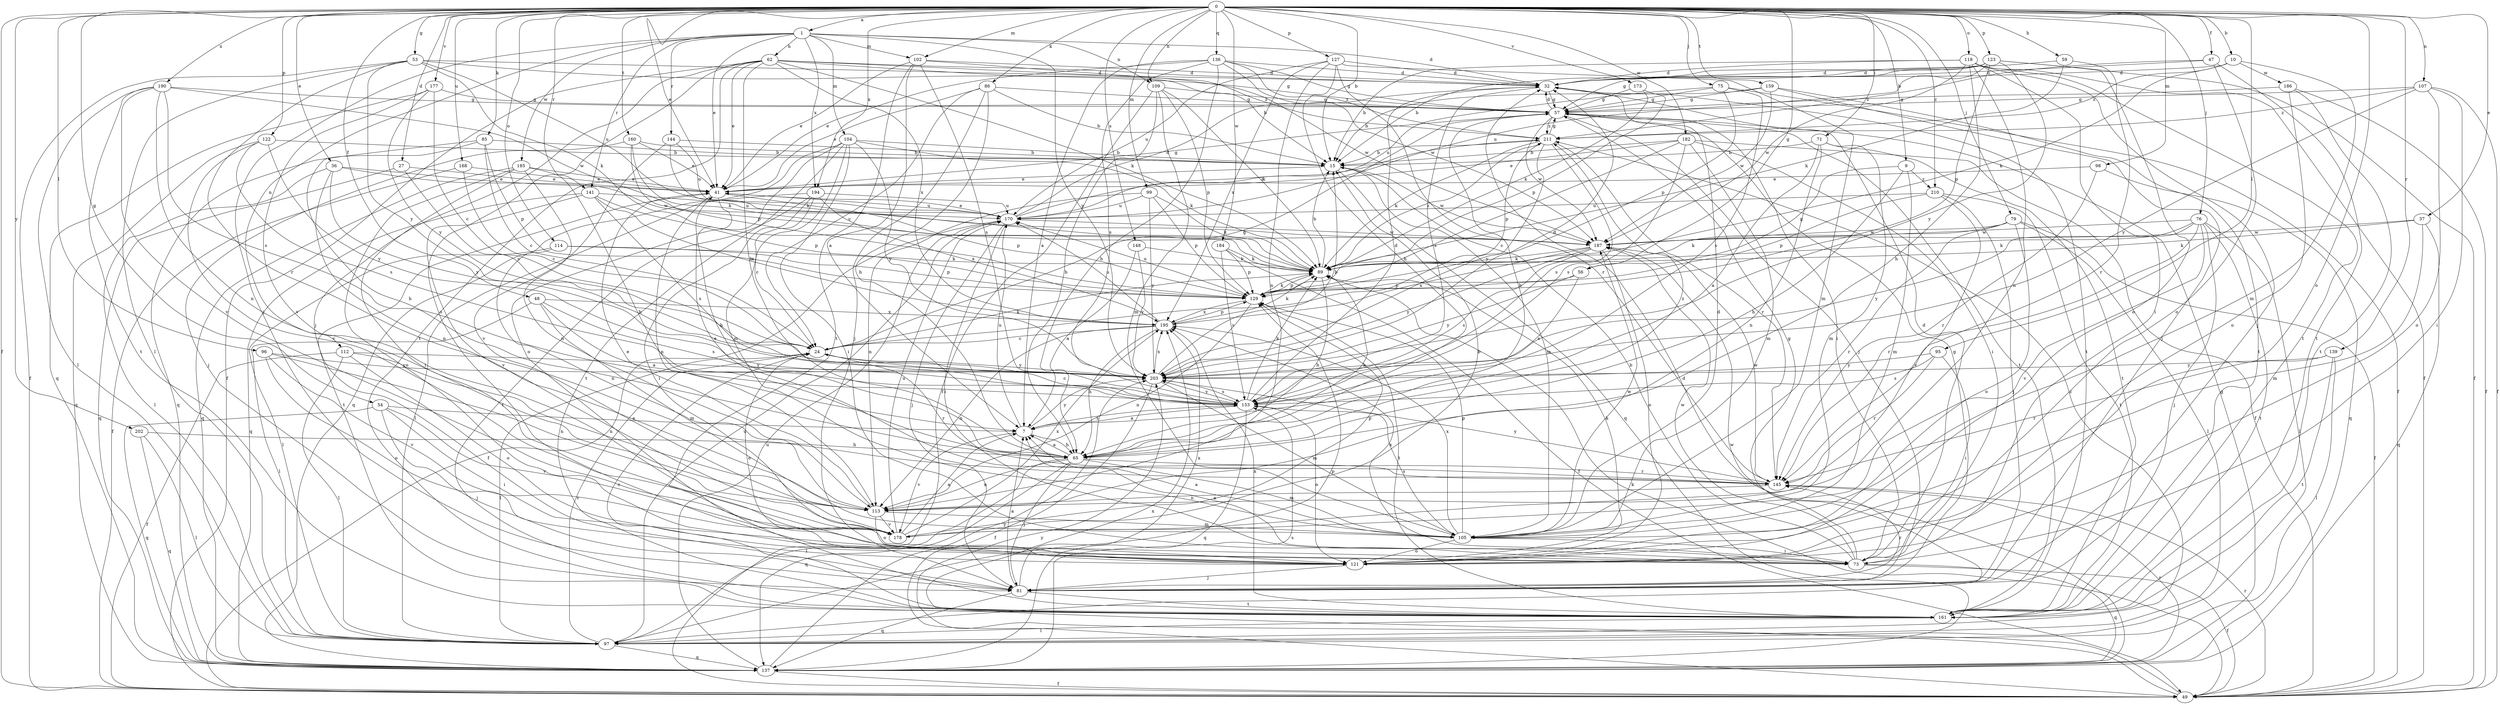 strict digraph  {
0;
1;
7;
9;
10;
15;
24;
27;
32;
36;
37;
41;
47;
48;
49;
53;
54;
56;
57;
59;
62;
65;
71;
73;
75;
76;
79;
81;
85;
86;
89;
95;
96;
97;
98;
99;
102;
104;
105;
107;
109;
112;
113;
114;
118;
121;
122;
123;
127;
129;
136;
137;
139;
141;
144;
145;
148;
153;
159;
160;
161;
168;
170;
173;
177;
178;
182;
184;
185;
186;
187;
190;
194;
195;
202;
203;
210;
211;
0 -> 1  [label=a];
0 -> 9  [label=b];
0 -> 10  [label=b];
0 -> 15  [label=b];
0 -> 27  [label=d];
0 -> 36  [label=e];
0 -> 37  [label=e];
0 -> 41  [label=e];
0 -> 47  [label=f];
0 -> 48  [label=f];
0 -> 49  [label=f];
0 -> 53  [label=g];
0 -> 54  [label=g];
0 -> 56  [label=g];
0 -> 59  [label=h];
0 -> 71  [label=i];
0 -> 75  [label=j];
0 -> 76  [label=j];
0 -> 79  [label=j];
0 -> 85  [label=k];
0 -> 86  [label=k];
0 -> 95  [label=l];
0 -> 96  [label=l];
0 -> 98  [label=m];
0 -> 99  [label=m];
0 -> 102  [label=m];
0 -> 107  [label=n];
0 -> 109  [label=n];
0 -> 114  [label=o];
0 -> 118  [label=o];
0 -> 121  [label=o];
0 -> 122  [label=p];
0 -> 123  [label=p];
0 -> 127  [label=p];
0 -> 136  [label=q];
0 -> 139  [label=r];
0 -> 141  [label=r];
0 -> 148  [label=s];
0 -> 159  [label=t];
0 -> 160  [label=t];
0 -> 168  [label=u];
0 -> 173  [label=v];
0 -> 177  [label=v];
0 -> 182  [label=w];
0 -> 184  [label=w];
0 -> 190  [label=x];
0 -> 194  [label=x];
0 -> 202  [label=y];
0 -> 210  [label=z];
1 -> 32  [label=d];
1 -> 41  [label=e];
1 -> 62  [label=h];
1 -> 81  [label=j];
1 -> 102  [label=m];
1 -> 104  [label=m];
1 -> 109  [label=n];
1 -> 112  [label=n];
1 -> 141  [label=r];
1 -> 144  [label=r];
1 -> 185  [label=w];
1 -> 194  [label=x];
1 -> 203  [label=y];
7 -> 65  [label=h];
7 -> 153  [label=s];
7 -> 170  [label=u];
7 -> 178  [label=v];
7 -> 203  [label=y];
9 -> 56  [label=g];
9 -> 65  [label=h];
9 -> 105  [label=m];
9 -> 210  [label=z];
10 -> 32  [label=d];
10 -> 89  [label=k];
10 -> 105  [label=m];
10 -> 186  [label=w];
10 -> 211  [label=z];
15 -> 41  [label=e];
15 -> 105  [label=m];
15 -> 137  [label=q];
15 -> 187  [label=w];
24 -> 57  [label=g];
24 -> 89  [label=k];
24 -> 97  [label=l];
24 -> 121  [label=o];
24 -> 145  [label=r];
24 -> 203  [label=y];
27 -> 24  [label=c];
27 -> 41  [label=e];
27 -> 137  [label=q];
32 -> 57  [label=g];
32 -> 153  [label=s];
32 -> 161  [label=t];
36 -> 41  [label=e];
36 -> 97  [label=l];
36 -> 113  [label=n];
36 -> 187  [label=w];
36 -> 203  [label=y];
37 -> 89  [label=k];
37 -> 105  [label=m];
37 -> 137  [label=q];
37 -> 187  [label=w];
41 -> 57  [label=g];
41 -> 65  [label=h];
41 -> 113  [label=n];
41 -> 129  [label=p];
41 -> 161  [label=t];
41 -> 170  [label=u];
47 -> 32  [label=d];
47 -> 121  [label=o];
47 -> 161  [label=t];
47 -> 211  [label=z];
48 -> 7  [label=a];
48 -> 97  [label=l];
48 -> 105  [label=m];
48 -> 153  [label=s];
48 -> 195  [label=x];
49 -> 89  [label=k];
49 -> 145  [label=r];
49 -> 195  [label=x];
49 -> 203  [label=y];
53 -> 32  [label=d];
53 -> 49  [label=f];
53 -> 57  [label=g];
53 -> 89  [label=k];
53 -> 97  [label=l];
53 -> 145  [label=r];
53 -> 170  [label=u];
53 -> 203  [label=y];
54 -> 7  [label=a];
54 -> 73  [label=i];
54 -> 81  [label=j];
54 -> 137  [label=q];
54 -> 178  [label=v];
56 -> 129  [label=p];
56 -> 153  [label=s];
56 -> 203  [label=y];
57 -> 32  [label=d];
57 -> 65  [label=h];
57 -> 73  [label=i];
57 -> 81  [label=j];
57 -> 161  [label=t];
57 -> 187  [label=w];
57 -> 211  [label=z];
59 -> 32  [label=d];
59 -> 89  [label=k];
59 -> 145  [label=r];
62 -> 15  [label=b];
62 -> 32  [label=d];
62 -> 41  [label=e];
62 -> 49  [label=f];
62 -> 65  [label=h];
62 -> 81  [label=j];
62 -> 89  [label=k];
62 -> 121  [label=o];
62 -> 161  [label=t];
62 -> 195  [label=x];
62 -> 211  [label=z];
65 -> 7  [label=a];
65 -> 81  [label=j];
65 -> 89  [label=k];
65 -> 97  [label=l];
65 -> 105  [label=m];
65 -> 113  [label=n];
65 -> 137  [label=q];
65 -> 145  [label=r];
65 -> 211  [label=z];
71 -> 7  [label=a];
71 -> 15  [label=b];
71 -> 105  [label=m];
71 -> 113  [label=n];
71 -> 161  [label=t];
73 -> 7  [label=a];
73 -> 15  [label=b];
73 -> 32  [label=d];
73 -> 49  [label=f];
73 -> 57  [label=g];
73 -> 137  [label=q];
73 -> 187  [label=w];
73 -> 195  [label=x];
75 -> 49  [label=f];
75 -> 57  [label=g];
75 -> 129  [label=p];
75 -> 153  [label=s];
75 -> 170  [label=u];
76 -> 81  [label=j];
76 -> 89  [label=k];
76 -> 97  [label=l];
76 -> 145  [label=r];
76 -> 161  [label=t];
76 -> 178  [label=v];
76 -> 187  [label=w];
76 -> 203  [label=y];
79 -> 49  [label=f];
79 -> 89  [label=k];
79 -> 97  [label=l];
79 -> 121  [label=o];
79 -> 145  [label=r];
79 -> 187  [label=w];
81 -> 7  [label=a];
81 -> 57  [label=g];
81 -> 137  [label=q];
81 -> 145  [label=r];
81 -> 161  [label=t];
81 -> 195  [label=x];
85 -> 15  [label=b];
85 -> 24  [label=c];
85 -> 65  [label=h];
85 -> 129  [label=p];
85 -> 137  [label=q];
86 -> 15  [label=b];
86 -> 24  [label=c];
86 -> 41  [label=e];
86 -> 57  [label=g];
86 -> 65  [label=h];
86 -> 81  [label=j];
89 -> 15  [label=b];
89 -> 65  [label=h];
89 -> 129  [label=p];
89 -> 211  [label=z];
95 -> 73  [label=i];
95 -> 145  [label=r];
95 -> 153  [label=s];
95 -> 203  [label=y];
96 -> 113  [label=n];
96 -> 121  [label=o];
96 -> 178  [label=v];
96 -> 203  [label=y];
97 -> 24  [label=c];
97 -> 129  [label=p];
97 -> 137  [label=q];
97 -> 170  [label=u];
97 -> 187  [label=w];
97 -> 211  [label=z];
98 -> 41  [label=e];
98 -> 137  [label=q];
98 -> 145  [label=r];
99 -> 89  [label=k];
99 -> 113  [label=n];
99 -> 129  [label=p];
99 -> 170  [label=u];
99 -> 203  [label=y];
102 -> 7  [label=a];
102 -> 32  [label=d];
102 -> 41  [label=e];
102 -> 153  [label=s];
102 -> 161  [label=t];
102 -> 187  [label=w];
104 -> 15  [label=b];
104 -> 73  [label=i];
104 -> 89  [label=k];
104 -> 105  [label=m];
104 -> 121  [label=o];
104 -> 137  [label=q];
104 -> 161  [label=t];
104 -> 203  [label=y];
105 -> 7  [label=a];
105 -> 32  [label=d];
105 -> 73  [label=i];
105 -> 121  [label=o];
105 -> 129  [label=p];
105 -> 153  [label=s];
105 -> 187  [label=w];
105 -> 195  [label=x];
107 -> 49  [label=f];
107 -> 57  [label=g];
107 -> 73  [label=i];
107 -> 121  [label=o];
107 -> 203  [label=y];
107 -> 211  [label=z];
109 -> 49  [label=f];
109 -> 57  [label=g];
109 -> 65  [label=h];
109 -> 89  [label=k];
109 -> 105  [label=m];
109 -> 129  [label=p];
112 -> 49  [label=f];
112 -> 97  [label=l];
112 -> 113  [label=n];
112 -> 121  [label=o];
112 -> 203  [label=y];
113 -> 41  [label=e];
113 -> 105  [label=m];
113 -> 121  [label=o];
113 -> 178  [label=v];
114 -> 89  [label=k];
114 -> 97  [label=l];
114 -> 113  [label=n];
114 -> 129  [label=p];
118 -> 15  [label=b];
118 -> 32  [label=d];
118 -> 49  [label=f];
118 -> 65  [label=h];
118 -> 73  [label=i];
118 -> 81  [label=j];
118 -> 113  [label=n];
118 -> 161  [label=t];
118 -> 187  [label=w];
121 -> 81  [label=j];
121 -> 89  [label=k];
122 -> 15  [label=b];
122 -> 137  [label=q];
122 -> 153  [label=s];
122 -> 178  [label=v];
122 -> 203  [label=y];
123 -> 15  [label=b];
123 -> 32  [label=d];
123 -> 49  [label=f];
123 -> 57  [label=g];
123 -> 121  [label=o];
123 -> 129  [label=p];
123 -> 170  [label=u];
123 -> 203  [label=y];
127 -> 32  [label=d];
127 -> 65  [label=h];
127 -> 105  [label=m];
127 -> 113  [label=n];
127 -> 145  [label=r];
127 -> 170  [label=u];
127 -> 195  [label=x];
129 -> 89  [label=k];
129 -> 113  [label=n];
129 -> 161  [label=t];
129 -> 170  [label=u];
129 -> 195  [label=x];
136 -> 7  [label=a];
136 -> 32  [label=d];
136 -> 41  [label=e];
136 -> 57  [label=g];
136 -> 65  [label=h];
136 -> 153  [label=s];
136 -> 187  [label=w];
136 -> 211  [label=z];
137 -> 32  [label=d];
137 -> 49  [label=f];
137 -> 57  [label=g];
137 -> 145  [label=r];
137 -> 153  [label=s];
137 -> 170  [label=u];
137 -> 203  [label=y];
139 -> 97  [label=l];
139 -> 145  [label=r];
139 -> 161  [label=t];
139 -> 203  [label=y];
141 -> 129  [label=p];
141 -> 137  [label=q];
141 -> 153  [label=s];
141 -> 170  [label=u];
141 -> 178  [label=v];
141 -> 195  [label=x];
144 -> 15  [label=b];
144 -> 89  [label=k];
144 -> 170  [label=u];
144 -> 178  [label=v];
145 -> 41  [label=e];
145 -> 113  [label=n];
145 -> 187  [label=w];
145 -> 203  [label=y];
148 -> 7  [label=a];
148 -> 89  [label=k];
148 -> 203  [label=y];
153 -> 7  [label=a];
153 -> 24  [label=c];
153 -> 32  [label=d];
153 -> 89  [label=k];
153 -> 121  [label=o];
153 -> 137  [label=q];
153 -> 203  [label=y];
159 -> 15  [label=b];
159 -> 57  [label=g];
159 -> 81  [label=j];
159 -> 161  [label=t];
159 -> 187  [label=w];
160 -> 15  [label=b];
160 -> 41  [label=e];
160 -> 81  [label=j];
160 -> 89  [label=k];
160 -> 129  [label=p];
161 -> 24  [label=c];
161 -> 97  [label=l];
161 -> 195  [label=x];
168 -> 24  [label=c];
168 -> 41  [label=e];
168 -> 49  [label=f];
170 -> 32  [label=d];
170 -> 41  [label=e];
170 -> 49  [label=f];
170 -> 73  [label=i];
170 -> 81  [label=j];
170 -> 187  [label=w];
170 -> 211  [label=z];
173 -> 57  [label=g];
173 -> 89  [label=k];
173 -> 129  [label=p];
177 -> 24  [label=c];
177 -> 57  [label=g];
177 -> 137  [label=q];
177 -> 178  [label=v];
177 -> 203  [label=y];
178 -> 7  [label=a];
178 -> 15  [label=b];
178 -> 129  [label=p];
178 -> 170  [label=u];
178 -> 195  [label=x];
182 -> 15  [label=b];
182 -> 41  [label=e];
182 -> 49  [label=f];
182 -> 73  [label=i];
182 -> 105  [label=m];
182 -> 129  [label=p];
182 -> 153  [label=s];
184 -> 49  [label=f];
184 -> 89  [label=k];
184 -> 129  [label=p];
184 -> 153  [label=s];
185 -> 41  [label=e];
185 -> 65  [label=h];
185 -> 73  [label=i];
185 -> 113  [label=n];
185 -> 121  [label=o];
185 -> 137  [label=q];
186 -> 49  [label=f];
186 -> 57  [label=g];
186 -> 121  [label=o];
186 -> 161  [label=t];
187 -> 89  [label=k];
187 -> 121  [label=o];
187 -> 153  [label=s];
187 -> 195  [label=x];
187 -> 203  [label=y];
190 -> 57  [label=g];
190 -> 97  [label=l];
190 -> 113  [label=n];
190 -> 153  [label=s];
190 -> 161  [label=t];
190 -> 178  [label=v];
190 -> 187  [label=w];
194 -> 24  [label=c];
194 -> 73  [label=i];
194 -> 97  [label=l];
194 -> 161  [label=t];
194 -> 170  [label=u];
194 -> 195  [label=x];
195 -> 24  [label=c];
195 -> 65  [label=h];
195 -> 89  [label=k];
195 -> 113  [label=n];
195 -> 129  [label=p];
195 -> 170  [label=u];
202 -> 65  [label=h];
202 -> 97  [label=l];
202 -> 137  [label=q];
203 -> 15  [label=b];
203 -> 32  [label=d];
203 -> 49  [label=f];
203 -> 105  [label=m];
203 -> 153  [label=s];
203 -> 195  [label=x];
210 -> 81  [label=j];
210 -> 129  [label=p];
210 -> 161  [label=t];
210 -> 170  [label=u];
210 -> 178  [label=v];
211 -> 15  [label=b];
211 -> 24  [label=c];
211 -> 57  [label=g];
211 -> 89  [label=k];
211 -> 145  [label=r];
211 -> 153  [label=s];
211 -> 203  [label=y];
}
